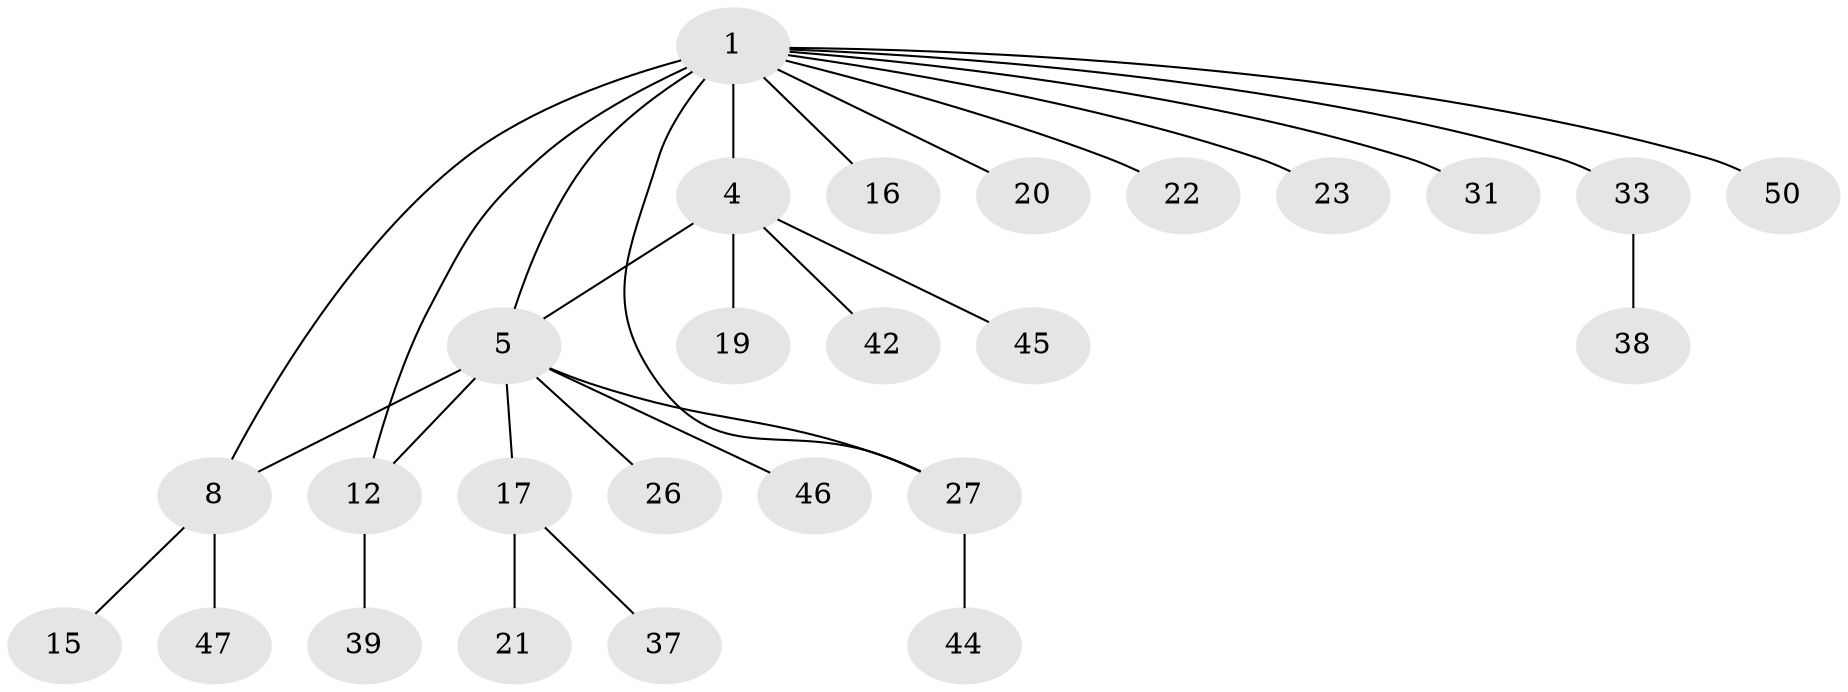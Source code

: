 // original degree distribution, {4: 0.09615384615384616, 7: 0.038461538461538464, 3: 0.09615384615384616, 9: 0.019230769230769232, 6: 0.057692307692307696, 2: 0.11538461538461539, 1: 0.5769230769230769}
// Generated by graph-tools (version 1.1) at 2025/15/03/09/25 04:15:54]
// undirected, 26 vertices, 29 edges
graph export_dot {
graph [start="1"]
  node [color=gray90,style=filled];
  1 [super="+3+2"];
  4 [super="+32+35+6+40+14+30"];
  5 [super="+11+7+41+18"];
  8 [super="+13"];
  12 [super="+28"];
  15 [super="+34+52"];
  16;
  17;
  19 [super="+49+43+24"];
  20;
  21;
  22;
  23;
  26;
  27 [super="+36"];
  31;
  33;
  37;
  38;
  39;
  42;
  44;
  45 [super="+48"];
  46;
  47;
  50 [super="+51"];
  1 -- 5 [weight=2];
  1 -- 8 [weight=2];
  1 -- 4 [weight=3];
  1 -- 33;
  1 -- 16;
  1 -- 50;
  1 -- 20;
  1 -- 22;
  1 -- 23;
  1 -- 27;
  1 -- 31;
  1 -- 12;
  4 -- 45;
  4 -- 42;
  4 -- 5;
  4 -- 19;
  5 -- 46;
  5 -- 17;
  5 -- 26;
  5 -- 12;
  5 -- 8;
  5 -- 27;
  8 -- 15;
  8 -- 47;
  12 -- 39;
  17 -- 21;
  17 -- 37;
  27 -- 44;
  33 -- 38;
}
